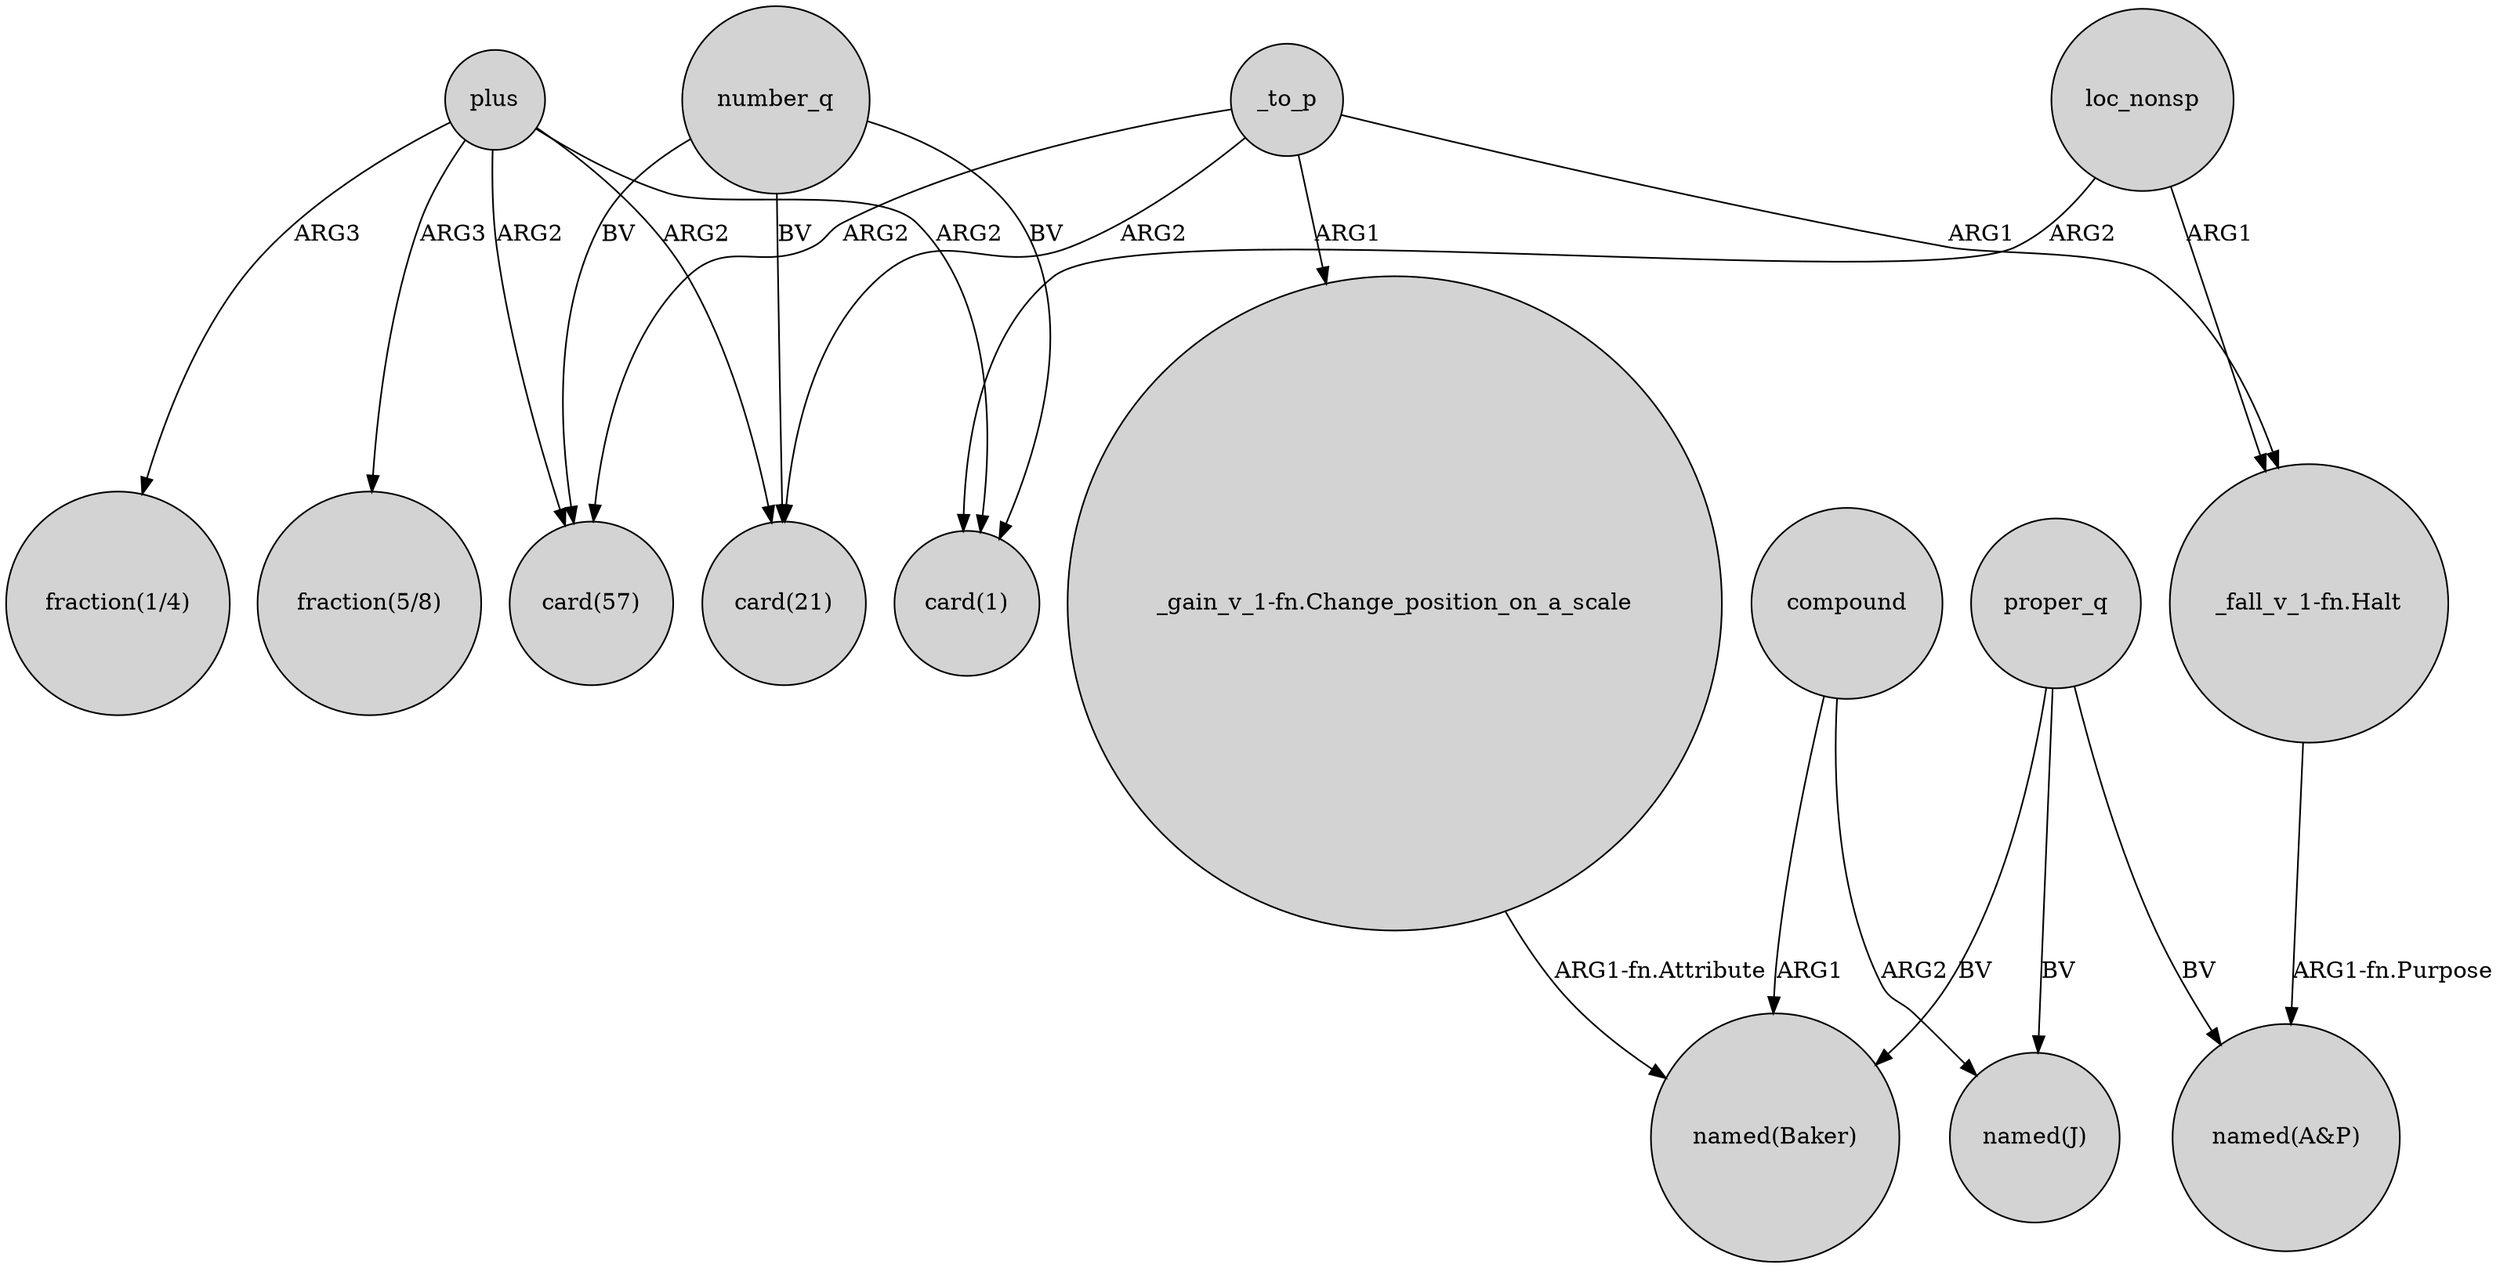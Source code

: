 digraph {
	node [shape=circle style=filled]
	number_q -> "card(57)" [label=BV]
	compound -> "named(Baker)" [label=ARG1]
	plus -> "card(21)" [label=ARG2]
	number_q -> "card(1)" [label=BV]
	plus -> "fraction(5/8)" [label=ARG3]
	_to_p -> "_fall_v_1-fn.Halt" [label=ARG1]
	proper_q -> "named(A&P)" [label=BV]
	proper_q -> "named(Baker)" [label=BV]
	compound -> "named(J)" [label=ARG2]
	loc_nonsp -> "card(1)" [label=ARG2]
	plus -> "card(1)" [label=ARG2]
	_to_p -> "card(21)" [label=ARG2]
	loc_nonsp -> "_fall_v_1-fn.Halt" [label=ARG1]
	plus -> "card(57)" [label=ARG2]
	_to_p -> "_gain_v_1-fn.Change_position_on_a_scale" [label=ARG1]
	"_fall_v_1-fn.Halt" -> "named(A&P)" [label="ARG1-fn.Purpose"]
	plus -> "fraction(1/4)" [label=ARG3]
	proper_q -> "named(J)" [label=BV]
	number_q -> "card(21)" [label=BV]
	_to_p -> "card(57)" [label=ARG2]
	"_gain_v_1-fn.Change_position_on_a_scale" -> "named(Baker)" [label="ARG1-fn.Attribute"]
}
